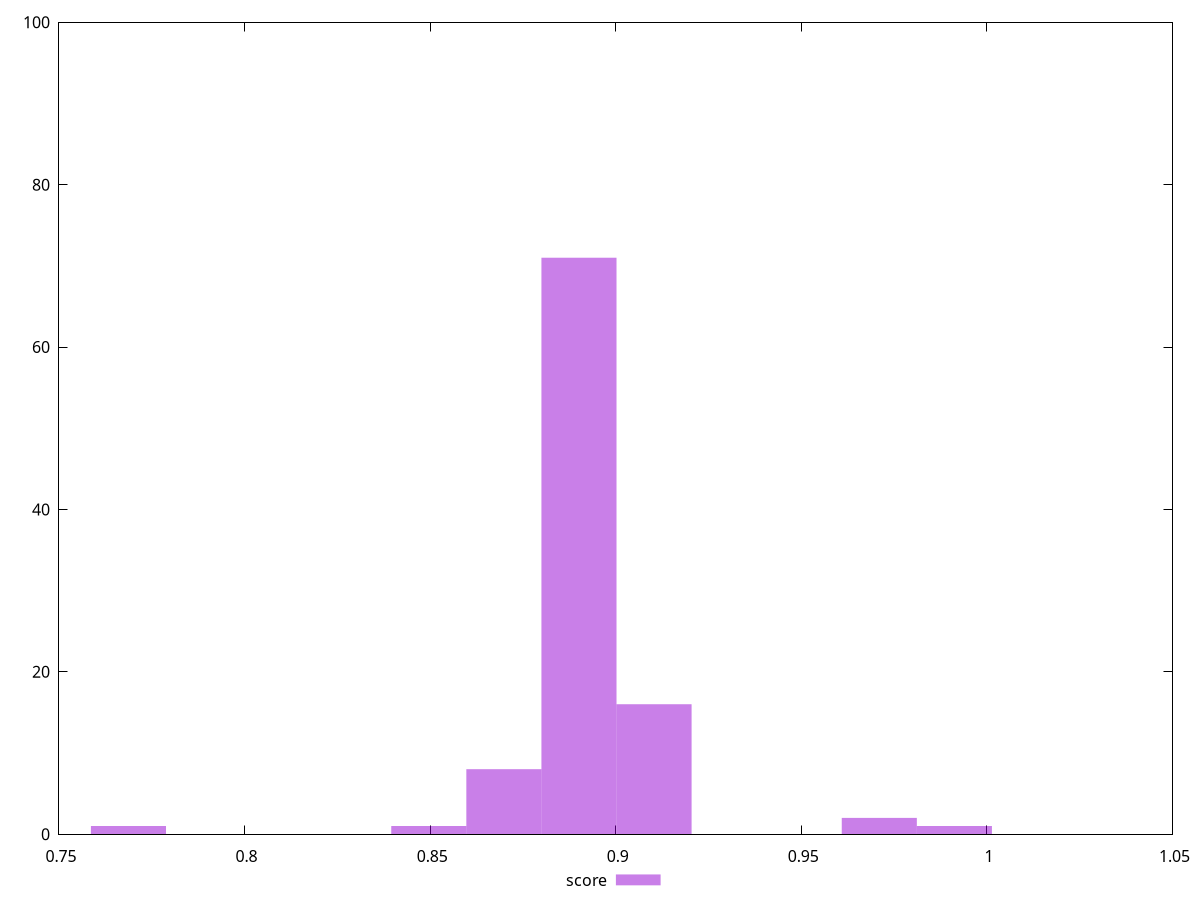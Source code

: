 reset
set terminal svg size 640, 490 enhanced background rgb 'white'
set output "report_00007_2020-12-11T15:55:29.892Z/total-blocking-time/samples/pages/score/histogram.svg"

$score <<EOF
0.9710066426192963 2
0.8698601173464529 8
0.9103187274555903 16
0.8900894224010216 71
0.8496308122918842 1
0.7687135920736096 1
0.9912359476738649 1
EOF

set key outside below
set boxwidth 0.020229305054568672
set yrange [0:100]
set style fill transparent solid 0.5 noborder

plot \
  $score title "score" with boxes, \


reset